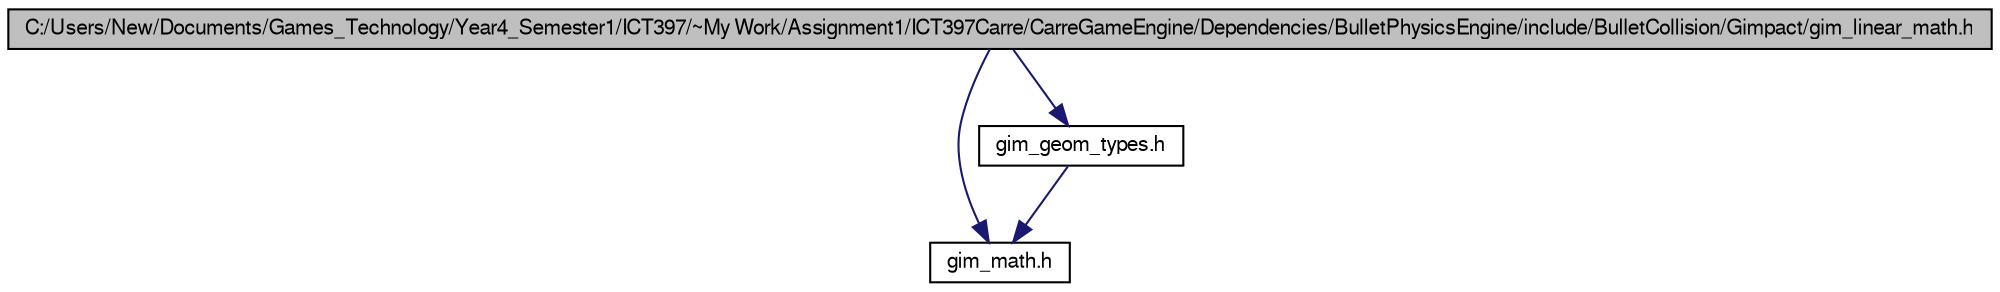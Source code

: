 digraph G
{
  bgcolor="transparent";
  edge [fontname="FreeSans",fontsize=10,labelfontname="FreeSans",labelfontsize=10];
  node [fontname="FreeSans",fontsize=10,shape=record];
  Node1 [label="C:/Users/New/Documents/Games_Technology/Year4_Semester1/ICT397/~My Work/Assignment1/ICT397Carre/CarreGameEngine/Dependencies/BulletPhysicsEngine/include/BulletCollision/Gimpact/gim_linear_math.h",height=0.2,width=0.4,color="black", fillcolor="grey75", style="filled" fontcolor="black"];
  Node1 -> Node2 [color="midnightblue",fontsize=10,style="solid"];
  Node2 [label="gim_math.h",height=0.2,width=0.4,color="black",URL="$gim__math_8h.html"];
  Node1 -> Node3 [color="midnightblue",fontsize=10,style="solid"];
  Node3 [label="gim_geom_types.h",height=0.2,width=0.4,color="black",URL="$gim__geom__types_8h.html"];
  Node3 -> Node2 [color="midnightblue",fontsize=10,style="solid"];
}
